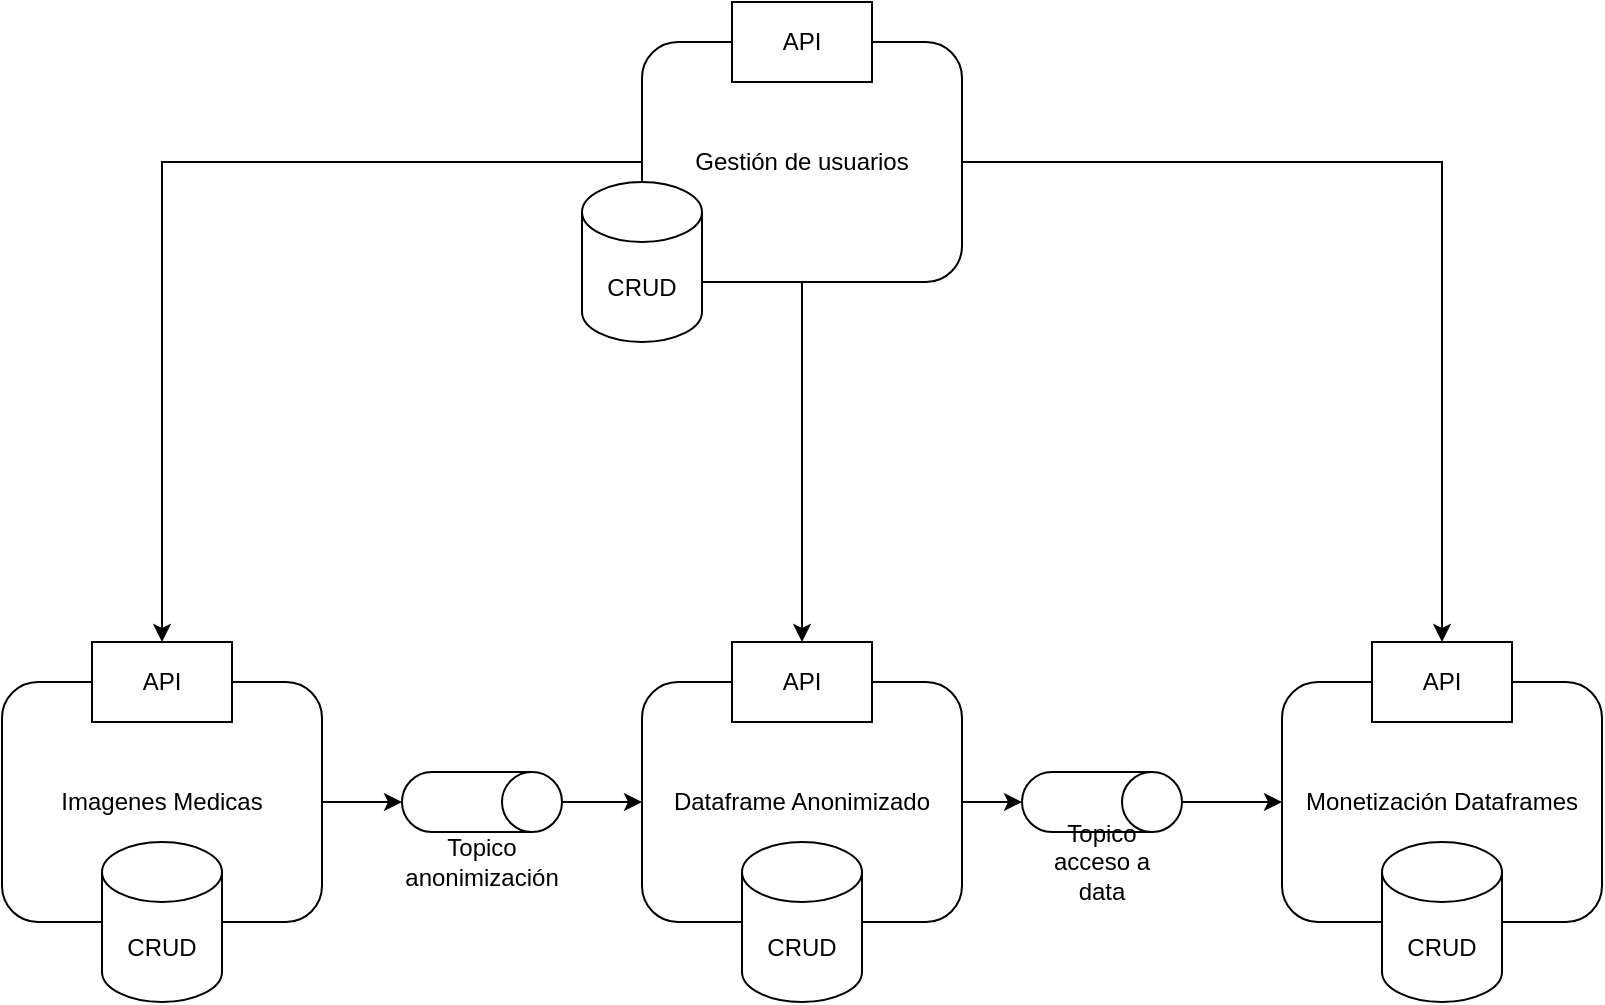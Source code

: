 <mxfile version="26.0.16">
  <diagram name="Page-1" id="s4QWMtZIY4uDVkisv5P1">
    <mxGraphModel dx="1434" dy="870" grid="1" gridSize="10" guides="1" tooltips="1" connect="1" arrows="1" fold="1" page="1" pageScale="1" pageWidth="1169" pageHeight="827" math="0" shadow="0">
      <root>
        <mxCell id="0" />
        <mxCell id="1" parent="0" />
        <mxCell id="IZEZW5CDer8Tyxcc3vr_-11" style="edgeStyle=orthogonalEdgeStyle;rounded=0;orthogonalLoop=1;jettySize=auto;html=1;exitX=1;exitY=0.5;exitDx=0;exitDy=0;" parent="1" source="IZEZW5CDer8Tyxcc3vr_-1" target="IZEZW5CDer8Tyxcc3vr_-8" edge="1">
          <mxGeometry relative="1" as="geometry" />
        </mxCell>
        <mxCell id="IZEZW5CDer8Tyxcc3vr_-1" value="Imagenes Medicas" style="rounded=1;whiteSpace=wrap;html=1;" parent="1" vertex="1">
          <mxGeometry x="120" y="520" width="160" height="120" as="geometry" />
        </mxCell>
        <mxCell id="IZEZW5CDer8Tyxcc3vr_-3" value="CRUD" style="shape=cylinder3;whiteSpace=wrap;html=1;boundedLbl=1;backgroundOutline=1;size=15;" parent="1" vertex="1">
          <mxGeometry x="170" y="600" width="60" height="80" as="geometry" />
        </mxCell>
        <mxCell id="IZEZW5CDer8Tyxcc3vr_-4" value="API" style="rounded=0;whiteSpace=wrap;html=1;" parent="1" vertex="1">
          <mxGeometry x="165" y="500" width="70" height="40" as="geometry" />
        </mxCell>
        <mxCell id="IZEZW5CDer8Tyxcc3vr_-5" value="Dataframe Anonimizado" style="rounded=1;whiteSpace=wrap;html=1;" parent="1" vertex="1">
          <mxGeometry x="440" y="520" width="160" height="120" as="geometry" />
        </mxCell>
        <mxCell id="IZEZW5CDer8Tyxcc3vr_-6" value="CRUD" style="shape=cylinder3;whiteSpace=wrap;html=1;boundedLbl=1;backgroundOutline=1;size=15;" parent="1" vertex="1">
          <mxGeometry x="490" y="600" width="60" height="80" as="geometry" />
        </mxCell>
        <mxCell id="IZEZW5CDer8Tyxcc3vr_-7" value="API" style="rounded=0;whiteSpace=wrap;html=1;" parent="1" vertex="1">
          <mxGeometry x="485" y="500" width="70" height="40" as="geometry" />
        </mxCell>
        <mxCell id="IZEZW5CDer8Tyxcc3vr_-10" value="" style="group" parent="1" vertex="1" connectable="0">
          <mxGeometry x="320" y="565" width="80" height="60" as="geometry" />
        </mxCell>
        <mxCell id="IZEZW5CDer8Tyxcc3vr_-8" value="" style="shape=cylinder3;whiteSpace=wrap;html=1;boundedLbl=1;backgroundOutline=1;size=15;rotation=90;" parent="IZEZW5CDer8Tyxcc3vr_-10" vertex="1">
          <mxGeometry x="25" y="-25" width="30" height="80" as="geometry" />
        </mxCell>
        <mxCell id="IZEZW5CDer8Tyxcc3vr_-9" value="Topico anonimizació&lt;span style=&quot;background-color: transparent; color: light-dark(rgb(0, 0, 0), rgb(255, 255, 255));&quot;&gt;n&lt;/span&gt;" style="text;html=1;align=center;verticalAlign=middle;whiteSpace=wrap;rounded=0;" parent="IZEZW5CDer8Tyxcc3vr_-10" vertex="1">
          <mxGeometry x="10" y="30" width="60" height="30" as="geometry" />
        </mxCell>
        <mxCell id="IZEZW5CDer8Tyxcc3vr_-12" style="edgeStyle=orthogonalEdgeStyle;rounded=0;orthogonalLoop=1;jettySize=auto;html=1;exitX=0.5;exitY=0;exitDx=0;exitDy=0;exitPerimeter=0;" parent="1" source="IZEZW5CDer8Tyxcc3vr_-8" target="IZEZW5CDer8Tyxcc3vr_-5" edge="1">
          <mxGeometry relative="1" as="geometry" />
        </mxCell>
        <mxCell id="IZEZW5CDer8Tyxcc3vr_-16" style="edgeStyle=orthogonalEdgeStyle;rounded=0;orthogonalLoop=1;jettySize=auto;html=1;exitX=0;exitY=0.5;exitDx=0;exitDy=0;" parent="1" source="IZEZW5CDer8Tyxcc3vr_-13" target="IZEZW5CDer8Tyxcc3vr_-4" edge="1">
          <mxGeometry relative="1" as="geometry" />
        </mxCell>
        <mxCell id="IZEZW5CDer8Tyxcc3vr_-17" style="edgeStyle=orthogonalEdgeStyle;rounded=0;orthogonalLoop=1;jettySize=auto;html=1;exitX=1;exitY=0.5;exitDx=0;exitDy=0;entryX=0.5;entryY=0;entryDx=0;entryDy=0;" parent="1" source="IZEZW5CDer8Tyxcc3vr_-13" target="IZEZW5CDer8Tyxcc3vr_-20" edge="1">
          <mxGeometry relative="1" as="geometry" />
        </mxCell>
        <mxCell id="IZEZW5CDer8Tyxcc3vr_-21" style="edgeStyle=orthogonalEdgeStyle;rounded=0;orthogonalLoop=1;jettySize=auto;html=1;" parent="1" source="IZEZW5CDer8Tyxcc3vr_-13" target="IZEZW5CDer8Tyxcc3vr_-7" edge="1">
          <mxGeometry relative="1" as="geometry" />
        </mxCell>
        <mxCell id="IZEZW5CDer8Tyxcc3vr_-13" value="Gestión de usuarios" style="rounded=1;whiteSpace=wrap;html=1;" parent="1" vertex="1">
          <mxGeometry x="440" y="200" width="160" height="120" as="geometry" />
        </mxCell>
        <mxCell id="IZEZW5CDer8Tyxcc3vr_-14" value="CRUD" style="shape=cylinder3;whiteSpace=wrap;html=1;boundedLbl=1;backgroundOutline=1;size=15;" parent="1" vertex="1">
          <mxGeometry x="410" y="270" width="60" height="80" as="geometry" />
        </mxCell>
        <mxCell id="IZEZW5CDer8Tyxcc3vr_-15" value="API" style="rounded=0;whiteSpace=wrap;html=1;" parent="1" vertex="1">
          <mxGeometry x="485" y="180" width="70" height="40" as="geometry" />
        </mxCell>
        <mxCell id="IZEZW5CDer8Tyxcc3vr_-18" value="Monetización Dataframes" style="rounded=1;whiteSpace=wrap;html=1;" parent="1" vertex="1">
          <mxGeometry x="760" y="520" width="160" height="120" as="geometry" />
        </mxCell>
        <mxCell id="IZEZW5CDer8Tyxcc3vr_-19" value="CRUD" style="shape=cylinder3;whiteSpace=wrap;html=1;boundedLbl=1;backgroundOutline=1;size=15;" parent="1" vertex="1">
          <mxGeometry x="810" y="600" width="60" height="80" as="geometry" />
        </mxCell>
        <mxCell id="IZEZW5CDer8Tyxcc3vr_-20" value="API" style="rounded=0;whiteSpace=wrap;html=1;" parent="1" vertex="1">
          <mxGeometry x="805" y="500" width="70" height="40" as="geometry" />
        </mxCell>
        <mxCell id="IZEZW5CDer8Tyxcc3vr_-22" value="" style="group" parent="1" vertex="1" connectable="0">
          <mxGeometry x="630" y="565" width="80" height="60" as="geometry" />
        </mxCell>
        <mxCell id="IZEZW5CDer8Tyxcc3vr_-23" value="" style="shape=cylinder3;whiteSpace=wrap;html=1;boundedLbl=1;backgroundOutline=1;size=15;rotation=90;" parent="IZEZW5CDer8Tyxcc3vr_-22" vertex="1">
          <mxGeometry x="25" y="-25" width="30" height="80" as="geometry" />
        </mxCell>
        <mxCell id="IZEZW5CDer8Tyxcc3vr_-24" value="Topico acceso a data" style="text;html=1;align=center;verticalAlign=middle;whiteSpace=wrap;rounded=0;" parent="IZEZW5CDer8Tyxcc3vr_-22" vertex="1">
          <mxGeometry x="10" y="30" width="60" height="30" as="geometry" />
        </mxCell>
        <mxCell id="IZEZW5CDer8Tyxcc3vr_-25" style="edgeStyle=orthogonalEdgeStyle;rounded=0;orthogonalLoop=1;jettySize=auto;html=1;exitX=1;exitY=0.5;exitDx=0;exitDy=0;entryX=0.5;entryY=1;entryDx=0;entryDy=0;entryPerimeter=0;" parent="1" source="IZEZW5CDer8Tyxcc3vr_-5" target="IZEZW5CDer8Tyxcc3vr_-23" edge="1">
          <mxGeometry relative="1" as="geometry" />
        </mxCell>
        <mxCell id="IZEZW5CDer8Tyxcc3vr_-27" style="edgeStyle=orthogonalEdgeStyle;rounded=0;orthogonalLoop=1;jettySize=auto;html=1;exitX=0.5;exitY=0;exitDx=0;exitDy=0;exitPerimeter=0;entryX=0;entryY=0.5;entryDx=0;entryDy=0;" parent="1" source="IZEZW5CDer8Tyxcc3vr_-23" target="IZEZW5CDer8Tyxcc3vr_-18" edge="1">
          <mxGeometry relative="1" as="geometry">
            <mxPoint x="730" y="575" as="sourcePoint" />
          </mxGeometry>
        </mxCell>
      </root>
    </mxGraphModel>
  </diagram>
</mxfile>
